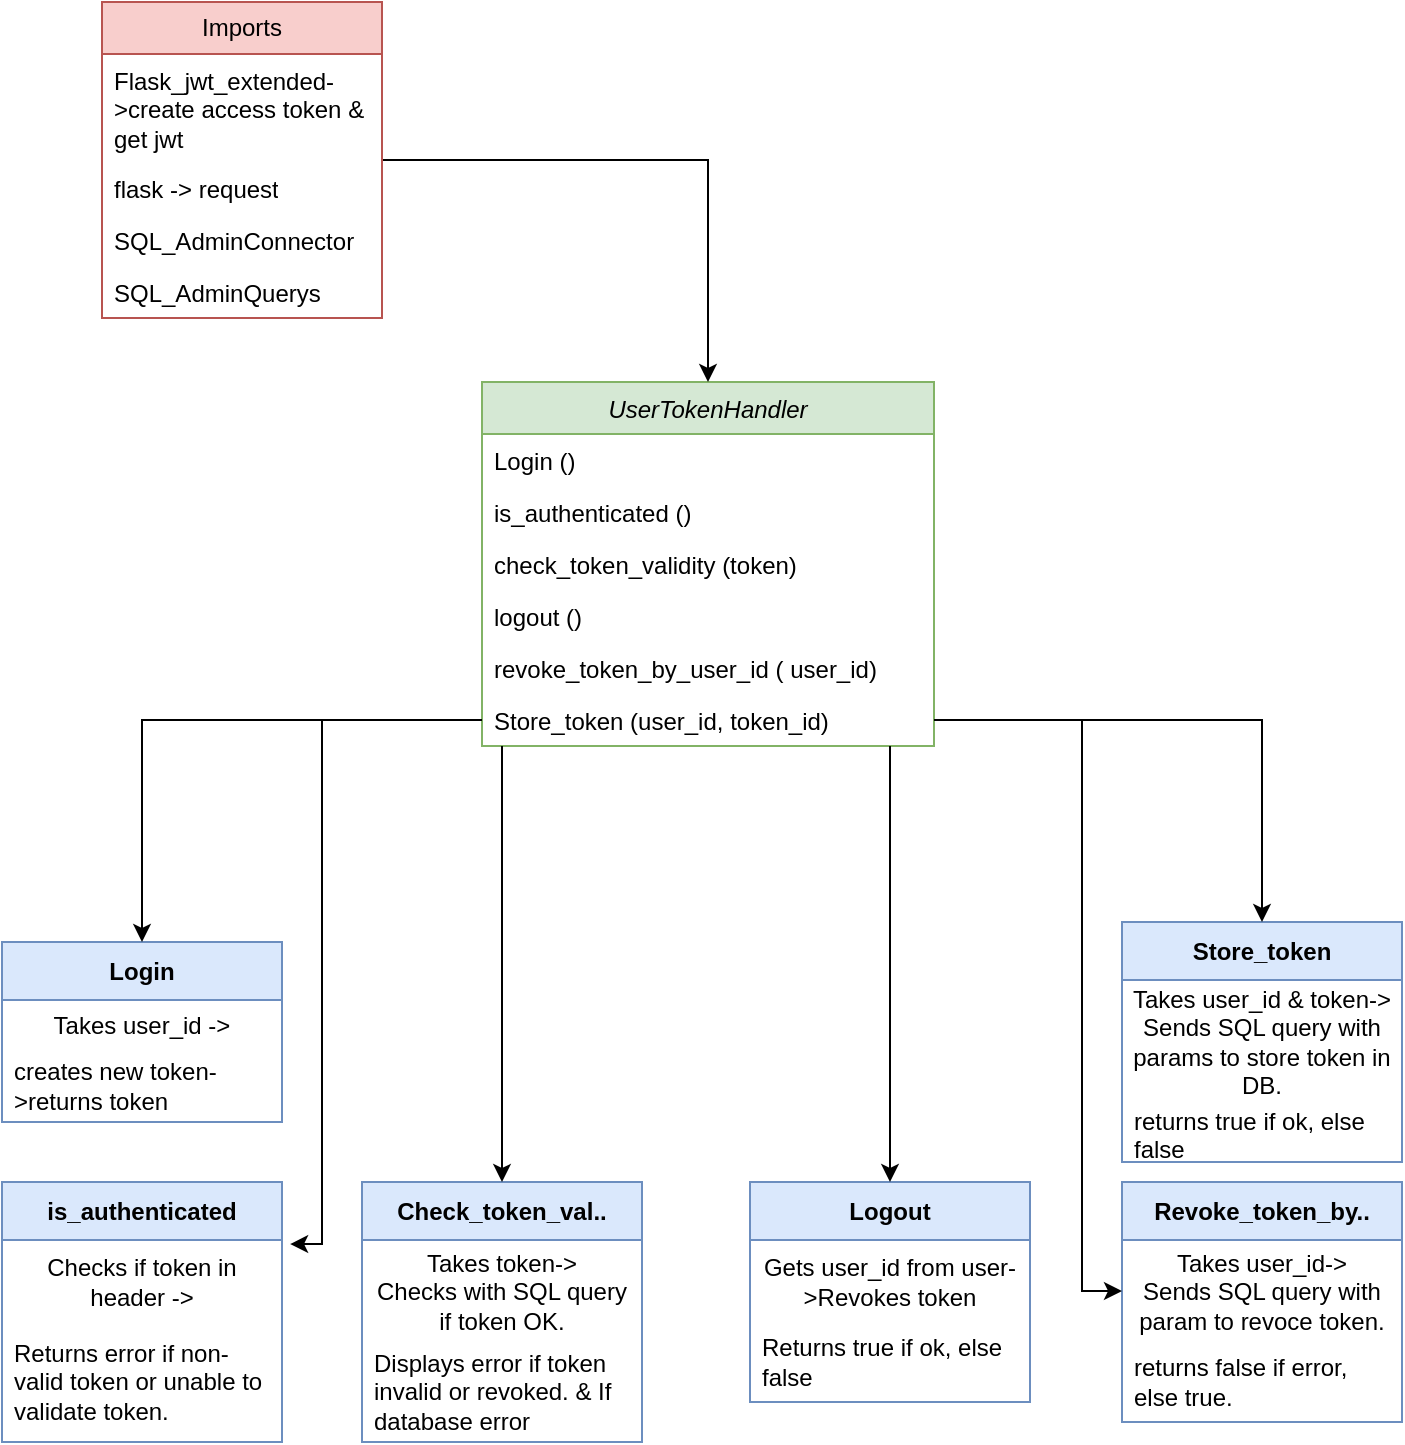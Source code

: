 <mxfile version="22.0.3" type="device">
  <diagram id="C5RBs43oDa-KdzZeNtuy" name="Page-1">
    <mxGraphModel dx="1098" dy="711" grid="1" gridSize="10" guides="1" tooltips="1" connect="1" arrows="1" fold="1" page="1" pageScale="1" pageWidth="827" pageHeight="1169" math="0" shadow="0">
      <root>
        <mxCell id="WIyWlLk6GJQsqaUBKTNV-0" />
        <mxCell id="WIyWlLk6GJQsqaUBKTNV-1" parent="WIyWlLk6GJQsqaUBKTNV-0" />
        <mxCell id="zkfFHV4jXpPFQw0GAbJ--0" value="UserTokenHandler" style="swimlane;fontStyle=2;align=center;verticalAlign=top;childLayout=stackLayout;horizontal=1;startSize=26;horizontalStack=0;resizeParent=1;resizeLast=0;collapsible=1;marginBottom=0;rounded=0;shadow=0;strokeWidth=1;fillColor=#d5e8d4;strokeColor=#82b366;" parent="WIyWlLk6GJQsqaUBKTNV-1" vertex="1">
          <mxGeometry x="270" y="290" width="226" height="182" as="geometry">
            <mxRectangle x="230" y="140" width="160" height="26" as="alternateBounds" />
          </mxGeometry>
        </mxCell>
        <mxCell id="zkfFHV4jXpPFQw0GAbJ--1" value="Login () " style="text;align=left;verticalAlign=top;spacingLeft=4;spacingRight=4;overflow=hidden;rotatable=0;points=[[0,0.5],[1,0.5]];portConstraint=eastwest;" parent="zkfFHV4jXpPFQw0GAbJ--0" vertex="1">
          <mxGeometry y="26" width="226" height="26" as="geometry" />
        </mxCell>
        <mxCell id="zkfFHV4jXpPFQw0GAbJ--2" value="is_authenticated ()" style="text;align=left;verticalAlign=top;spacingLeft=4;spacingRight=4;overflow=hidden;rotatable=0;points=[[0,0.5],[1,0.5]];portConstraint=eastwest;rounded=0;shadow=0;html=0;" parent="zkfFHV4jXpPFQw0GAbJ--0" vertex="1">
          <mxGeometry y="52" width="226" height="26" as="geometry" />
        </mxCell>
        <mxCell id="zkfFHV4jXpPFQw0GAbJ--3" value="check_token_validity (token)" style="text;align=left;verticalAlign=top;spacingLeft=4;spacingRight=4;overflow=hidden;rotatable=0;points=[[0,0.5],[1,0.5]];portConstraint=eastwest;rounded=0;shadow=0;html=0;" parent="zkfFHV4jXpPFQw0GAbJ--0" vertex="1">
          <mxGeometry y="78" width="226" height="26" as="geometry" />
        </mxCell>
        <mxCell id="4x7VDQE5JtIW7Py7UL9J-6" value="logout ()" style="text;align=left;verticalAlign=top;spacingLeft=4;spacingRight=4;overflow=hidden;rotatable=0;points=[[0,0.5],[1,0.5]];portConstraint=eastwest;rounded=0;shadow=0;html=0;" vertex="1" parent="zkfFHV4jXpPFQw0GAbJ--0">
          <mxGeometry y="104" width="226" height="26" as="geometry" />
        </mxCell>
        <mxCell id="4x7VDQE5JtIW7Py7UL9J-7" value="revoke_token_by_user_id ( user_id)" style="text;align=left;verticalAlign=top;spacingLeft=4;spacingRight=4;overflow=hidden;rotatable=0;points=[[0,0.5],[1,0.5]];portConstraint=eastwest;rounded=0;shadow=0;html=0;" vertex="1" parent="zkfFHV4jXpPFQw0GAbJ--0">
          <mxGeometry y="130" width="226" height="26" as="geometry" />
        </mxCell>
        <mxCell id="4x7VDQE5JtIW7Py7UL9J-8" value="Store_token (user_id, token_id)" style="text;align=left;verticalAlign=top;spacingLeft=4;spacingRight=4;overflow=hidden;rotatable=0;points=[[0,0.5],[1,0.5]];portConstraint=eastwest;rounded=0;shadow=0;html=0;" vertex="1" parent="zkfFHV4jXpPFQw0GAbJ--0">
          <mxGeometry y="156" width="226" height="26" as="geometry" />
        </mxCell>
        <mxCell id="4x7VDQE5JtIW7Py7UL9J-5" style="edgeStyle=orthogonalEdgeStyle;rounded=0;orthogonalLoop=1;jettySize=auto;html=1;entryX=0.5;entryY=0;entryDx=0;entryDy=0;" edge="1" parent="WIyWlLk6GJQsqaUBKTNV-1" source="4x7VDQE5JtIW7Py7UL9J-0" target="zkfFHV4jXpPFQw0GAbJ--0">
          <mxGeometry relative="1" as="geometry" />
        </mxCell>
        <mxCell id="4x7VDQE5JtIW7Py7UL9J-0" value="Imports" style="swimlane;fontStyle=0;childLayout=stackLayout;horizontal=1;startSize=26;fillColor=#f8cecc;horizontalStack=0;resizeParent=1;resizeParentMax=0;resizeLast=0;collapsible=1;marginBottom=0;whiteSpace=wrap;html=1;strokeColor=#b85450;" vertex="1" parent="WIyWlLk6GJQsqaUBKTNV-1">
          <mxGeometry x="80" y="100" width="140" height="158" as="geometry" />
        </mxCell>
        <mxCell id="4x7VDQE5JtIW7Py7UL9J-1" value="Flask_jwt_extended-&amp;gt;create access token &amp;amp; get jwt" style="text;strokeColor=none;fillColor=none;align=left;verticalAlign=top;spacingLeft=4;spacingRight=4;overflow=hidden;rotatable=0;points=[[0,0.5],[1,0.5]];portConstraint=eastwest;whiteSpace=wrap;html=1;" vertex="1" parent="4x7VDQE5JtIW7Py7UL9J-0">
          <mxGeometry y="26" width="140" height="54" as="geometry" />
        </mxCell>
        <mxCell id="4x7VDQE5JtIW7Py7UL9J-2" value="flask -&amp;gt; request" style="text;strokeColor=none;fillColor=none;align=left;verticalAlign=top;spacingLeft=4;spacingRight=4;overflow=hidden;rotatable=0;points=[[0,0.5],[1,0.5]];portConstraint=eastwest;whiteSpace=wrap;html=1;" vertex="1" parent="4x7VDQE5JtIW7Py7UL9J-0">
          <mxGeometry y="80" width="140" height="26" as="geometry" />
        </mxCell>
        <mxCell id="4x7VDQE5JtIW7Py7UL9J-3" value="SQL_AdminConnector" style="text;strokeColor=none;fillColor=none;align=left;verticalAlign=top;spacingLeft=4;spacingRight=4;overflow=hidden;rotatable=0;points=[[0,0.5],[1,0.5]];portConstraint=eastwest;whiteSpace=wrap;html=1;" vertex="1" parent="4x7VDQE5JtIW7Py7UL9J-0">
          <mxGeometry y="106" width="140" height="26" as="geometry" />
        </mxCell>
        <mxCell id="4x7VDQE5JtIW7Py7UL9J-4" value="SQL_AdminQuerys" style="text;strokeColor=none;fillColor=none;align=left;verticalAlign=top;spacingLeft=4;spacingRight=4;overflow=hidden;rotatable=0;points=[[0,0.5],[1,0.5]];portConstraint=eastwest;whiteSpace=wrap;html=1;" vertex="1" parent="4x7VDQE5JtIW7Py7UL9J-0">
          <mxGeometry y="132" width="140" height="26" as="geometry" />
        </mxCell>
        <mxCell id="4x7VDQE5JtIW7Py7UL9J-9" value="Login" style="swimlane;fontStyle=1;align=center;verticalAlign=middle;childLayout=stackLayout;horizontal=1;startSize=29;horizontalStack=0;resizeParent=1;resizeParentMax=0;resizeLast=0;collapsible=0;marginBottom=0;html=1;whiteSpace=wrap;fillColor=#dae8fc;strokeColor=#6c8ebf;" vertex="1" parent="WIyWlLk6GJQsqaUBKTNV-1">
          <mxGeometry x="30" y="570" width="140" height="90" as="geometry" />
        </mxCell>
        <mxCell id="4x7VDQE5JtIW7Py7UL9J-10" value="Takes user_id -&amp;gt;" style="text;html=1;strokeColor=none;fillColor=none;align=center;verticalAlign=middle;spacingLeft=4;spacingRight=4;overflow=hidden;rotatable=0;points=[[0,0.5],[1,0.5]];portConstraint=eastwest;whiteSpace=wrap;" vertex="1" parent="4x7VDQE5JtIW7Py7UL9J-9">
          <mxGeometry y="29" width="140" height="25" as="geometry" />
        </mxCell>
        <mxCell id="4x7VDQE5JtIW7Py7UL9J-11" value="creates new token-&amp;gt;returns token" style="text;html=1;strokeColor=none;fillColor=none;align=left;verticalAlign=middle;spacingLeft=4;spacingRight=4;overflow=hidden;rotatable=0;points=[[0,0.5],[1,0.5]];portConstraint=eastwest;whiteSpace=wrap;" vertex="1" parent="4x7VDQE5JtIW7Py7UL9J-9">
          <mxGeometry y="54" width="140" height="36" as="geometry" />
        </mxCell>
        <mxCell id="4x7VDQE5JtIW7Py7UL9J-12" value="is_authenticated" style="swimlane;fontStyle=1;align=center;verticalAlign=middle;childLayout=stackLayout;horizontal=1;startSize=29;horizontalStack=0;resizeParent=1;resizeParentMax=0;resizeLast=0;collapsible=0;marginBottom=0;html=1;whiteSpace=wrap;fillColor=#dae8fc;strokeColor=#6c8ebf;" vertex="1" parent="WIyWlLk6GJQsqaUBKTNV-1">
          <mxGeometry x="30" y="690" width="140" height="130" as="geometry" />
        </mxCell>
        <mxCell id="4x7VDQE5JtIW7Py7UL9J-13" value="Checks if token in header -&amp;gt;" style="text;html=1;strokeColor=none;fillColor=none;align=center;verticalAlign=middle;spacingLeft=4;spacingRight=4;overflow=hidden;rotatable=0;points=[[0,0.5],[1,0.5]];portConstraint=eastwest;whiteSpace=wrap;" vertex="1" parent="4x7VDQE5JtIW7Py7UL9J-12">
          <mxGeometry y="29" width="140" height="41" as="geometry" />
        </mxCell>
        <mxCell id="4x7VDQE5JtIW7Py7UL9J-14" value="Returns error if non-valid token or unable to validate token." style="text;html=1;strokeColor=none;fillColor=none;align=left;verticalAlign=middle;spacingLeft=4;spacingRight=4;overflow=hidden;rotatable=0;points=[[0,0.5],[1,0.5]];portConstraint=eastwest;whiteSpace=wrap;" vertex="1" parent="4x7VDQE5JtIW7Py7UL9J-12">
          <mxGeometry y="70" width="140" height="60" as="geometry" />
        </mxCell>
        <mxCell id="4x7VDQE5JtIW7Py7UL9J-15" value="Check_token_val.." style="swimlane;fontStyle=1;align=center;verticalAlign=middle;childLayout=stackLayout;horizontal=1;startSize=29;horizontalStack=0;resizeParent=1;resizeParentMax=0;resizeLast=0;collapsible=0;marginBottom=0;html=1;whiteSpace=wrap;fillColor=#dae8fc;strokeColor=#6c8ebf;" vertex="1" parent="WIyWlLk6GJQsqaUBKTNV-1">
          <mxGeometry x="210" y="690" width="140" height="130" as="geometry" />
        </mxCell>
        <mxCell id="4x7VDQE5JtIW7Py7UL9J-16" value="Takes token-&amp;gt;&lt;br&gt;Checks with SQL query if token OK." style="text;html=1;strokeColor=none;fillColor=none;align=center;verticalAlign=middle;spacingLeft=4;spacingRight=4;overflow=hidden;rotatable=0;points=[[0,0.5],[1,0.5]];portConstraint=eastwest;whiteSpace=wrap;" vertex="1" parent="4x7VDQE5JtIW7Py7UL9J-15">
          <mxGeometry y="29" width="140" height="51" as="geometry" />
        </mxCell>
        <mxCell id="4x7VDQE5JtIW7Py7UL9J-17" value="Displays error if token invalid or revoked. &amp;amp; If database error" style="text;html=1;strokeColor=none;fillColor=none;align=left;verticalAlign=middle;spacingLeft=4;spacingRight=4;overflow=hidden;rotatable=0;points=[[0,0.5],[1,0.5]];portConstraint=eastwest;whiteSpace=wrap;" vertex="1" parent="4x7VDQE5JtIW7Py7UL9J-15">
          <mxGeometry y="80" width="140" height="50" as="geometry" />
        </mxCell>
        <mxCell id="4x7VDQE5JtIW7Py7UL9J-18" value="Logout" style="swimlane;fontStyle=1;align=center;verticalAlign=middle;childLayout=stackLayout;horizontal=1;startSize=29;horizontalStack=0;resizeParent=1;resizeParentMax=0;resizeLast=0;collapsible=0;marginBottom=0;html=1;whiteSpace=wrap;fillColor=#dae8fc;strokeColor=#6c8ebf;" vertex="1" parent="WIyWlLk6GJQsqaUBKTNV-1">
          <mxGeometry x="404" y="690" width="140" height="110" as="geometry" />
        </mxCell>
        <mxCell id="4x7VDQE5JtIW7Py7UL9J-19" value="Gets user_id from user-&amp;gt;Revokes token" style="text;html=1;strokeColor=none;fillColor=none;align=center;verticalAlign=middle;spacingLeft=4;spacingRight=4;overflow=hidden;rotatable=0;points=[[0,0.5],[1,0.5]];portConstraint=eastwest;whiteSpace=wrap;" vertex="1" parent="4x7VDQE5JtIW7Py7UL9J-18">
          <mxGeometry y="29" width="140" height="41" as="geometry" />
        </mxCell>
        <mxCell id="4x7VDQE5JtIW7Py7UL9J-20" value="Returns true if ok, else false" style="text;html=1;strokeColor=none;fillColor=none;align=left;verticalAlign=middle;spacingLeft=4;spacingRight=4;overflow=hidden;rotatable=0;points=[[0,0.5],[1,0.5]];portConstraint=eastwest;whiteSpace=wrap;" vertex="1" parent="4x7VDQE5JtIW7Py7UL9J-18">
          <mxGeometry y="70" width="140" height="40" as="geometry" />
        </mxCell>
        <mxCell id="4x7VDQE5JtIW7Py7UL9J-21" value="Revoke_token_by.." style="swimlane;fontStyle=1;align=center;verticalAlign=middle;childLayout=stackLayout;horizontal=1;startSize=29;horizontalStack=0;resizeParent=1;resizeParentMax=0;resizeLast=0;collapsible=0;marginBottom=0;html=1;whiteSpace=wrap;fillColor=#dae8fc;strokeColor=#6c8ebf;" vertex="1" parent="WIyWlLk6GJQsqaUBKTNV-1">
          <mxGeometry x="590" y="690" width="140" height="120" as="geometry" />
        </mxCell>
        <mxCell id="4x7VDQE5JtIW7Py7UL9J-22" value="Takes user_id-&amp;gt;&lt;br&gt;Sends SQL query with param to revoce token." style="text;html=1;strokeColor=none;fillColor=none;align=center;verticalAlign=middle;spacingLeft=4;spacingRight=4;overflow=hidden;rotatable=0;points=[[0,0.5],[1,0.5]];portConstraint=eastwest;whiteSpace=wrap;" vertex="1" parent="4x7VDQE5JtIW7Py7UL9J-21">
          <mxGeometry y="29" width="140" height="51" as="geometry" />
        </mxCell>
        <mxCell id="4x7VDQE5JtIW7Py7UL9J-23" value="returns false if error, else true." style="text;html=1;strokeColor=none;fillColor=none;align=left;verticalAlign=middle;spacingLeft=4;spacingRight=4;overflow=hidden;rotatable=0;points=[[0,0.5],[1,0.5]];portConstraint=eastwest;whiteSpace=wrap;" vertex="1" parent="4x7VDQE5JtIW7Py7UL9J-21">
          <mxGeometry y="80" width="140" height="40" as="geometry" />
        </mxCell>
        <mxCell id="4x7VDQE5JtIW7Py7UL9J-24" value="Store_token" style="swimlane;fontStyle=1;align=center;verticalAlign=middle;childLayout=stackLayout;horizontal=1;startSize=29;horizontalStack=0;resizeParent=1;resizeParentMax=0;resizeLast=0;collapsible=0;marginBottom=0;html=1;whiteSpace=wrap;fillColor=#dae8fc;strokeColor=#6c8ebf;" vertex="1" parent="WIyWlLk6GJQsqaUBKTNV-1">
          <mxGeometry x="590" y="560" width="140" height="120" as="geometry" />
        </mxCell>
        <mxCell id="4x7VDQE5JtIW7Py7UL9J-25" value="Takes user_id &amp;amp; token-&amp;gt;&lt;br&gt;Sends SQL query with params to store token in DB." style="text;html=1;strokeColor=none;fillColor=none;align=center;verticalAlign=middle;spacingLeft=4;spacingRight=4;overflow=hidden;rotatable=0;points=[[0,0.5],[1,0.5]];portConstraint=eastwest;whiteSpace=wrap;" vertex="1" parent="4x7VDQE5JtIW7Py7UL9J-24">
          <mxGeometry y="29" width="140" height="61" as="geometry" />
        </mxCell>
        <mxCell id="4x7VDQE5JtIW7Py7UL9J-26" value="returns true if ok, else false" style="text;html=1;strokeColor=none;fillColor=none;align=left;verticalAlign=middle;spacingLeft=4;spacingRight=4;overflow=hidden;rotatable=0;points=[[0,0.5],[1,0.5]];portConstraint=eastwest;whiteSpace=wrap;" vertex="1" parent="4x7VDQE5JtIW7Py7UL9J-24">
          <mxGeometry y="90" width="140" height="30" as="geometry" />
        </mxCell>
        <mxCell id="4x7VDQE5JtIW7Py7UL9J-27" style="edgeStyle=orthogonalEdgeStyle;rounded=0;orthogonalLoop=1;jettySize=auto;html=1;entryX=0.5;entryY=0;entryDx=0;entryDy=0;" edge="1" parent="WIyWlLk6GJQsqaUBKTNV-1" source="4x7VDQE5JtIW7Py7UL9J-8" target="4x7VDQE5JtIW7Py7UL9J-9">
          <mxGeometry relative="1" as="geometry" />
        </mxCell>
        <mxCell id="4x7VDQE5JtIW7Py7UL9J-29" style="edgeStyle=orthogonalEdgeStyle;rounded=0;orthogonalLoop=1;jettySize=auto;html=1;entryX=0.5;entryY=0;entryDx=0;entryDy=0;" edge="1" parent="WIyWlLk6GJQsqaUBKTNV-1" source="4x7VDQE5JtIW7Py7UL9J-8" target="4x7VDQE5JtIW7Py7UL9J-15">
          <mxGeometry relative="1" as="geometry">
            <Array as="points">
              <mxPoint x="280" y="530" />
              <mxPoint x="280" y="530" />
            </Array>
          </mxGeometry>
        </mxCell>
        <mxCell id="4x7VDQE5JtIW7Py7UL9J-31" style="edgeStyle=orthogonalEdgeStyle;rounded=0;orthogonalLoop=1;jettySize=auto;html=1;entryX=0.5;entryY=0;entryDx=0;entryDy=0;" edge="1" parent="WIyWlLk6GJQsqaUBKTNV-1" source="4x7VDQE5JtIW7Py7UL9J-8" target="4x7VDQE5JtIW7Py7UL9J-24">
          <mxGeometry relative="1" as="geometry" />
        </mxCell>
        <mxCell id="4x7VDQE5JtIW7Py7UL9J-33" style="edgeStyle=orthogonalEdgeStyle;rounded=0;orthogonalLoop=1;jettySize=auto;html=1;entryX=0.5;entryY=0;entryDx=0;entryDy=0;" edge="1" parent="WIyWlLk6GJQsqaUBKTNV-1" source="4x7VDQE5JtIW7Py7UL9J-8" target="4x7VDQE5JtIW7Py7UL9J-18">
          <mxGeometry relative="1" as="geometry">
            <Array as="points">
              <mxPoint x="474" y="530" />
              <mxPoint x="474" y="530" />
            </Array>
          </mxGeometry>
        </mxCell>
        <mxCell id="4x7VDQE5JtIW7Py7UL9J-34" style="edgeStyle=orthogonalEdgeStyle;rounded=0;orthogonalLoop=1;jettySize=auto;html=1;entryX=1.029;entryY=0.049;entryDx=0;entryDy=0;entryPerimeter=0;" edge="1" parent="WIyWlLk6GJQsqaUBKTNV-1" source="4x7VDQE5JtIW7Py7UL9J-8" target="4x7VDQE5JtIW7Py7UL9J-13">
          <mxGeometry relative="1" as="geometry">
            <Array as="points">
              <mxPoint x="190" y="459" />
              <mxPoint x="190" y="721" />
            </Array>
          </mxGeometry>
        </mxCell>
        <mxCell id="4x7VDQE5JtIW7Py7UL9J-35" style="edgeStyle=orthogonalEdgeStyle;rounded=0;orthogonalLoop=1;jettySize=auto;html=1;entryX=0;entryY=0.5;entryDx=0;entryDy=0;" edge="1" parent="WIyWlLk6GJQsqaUBKTNV-1" source="4x7VDQE5JtIW7Py7UL9J-8" target="4x7VDQE5JtIW7Py7UL9J-22">
          <mxGeometry relative="1" as="geometry">
            <Array as="points">
              <mxPoint x="570" y="459" />
              <mxPoint x="570" y="745" />
            </Array>
          </mxGeometry>
        </mxCell>
      </root>
    </mxGraphModel>
  </diagram>
</mxfile>
